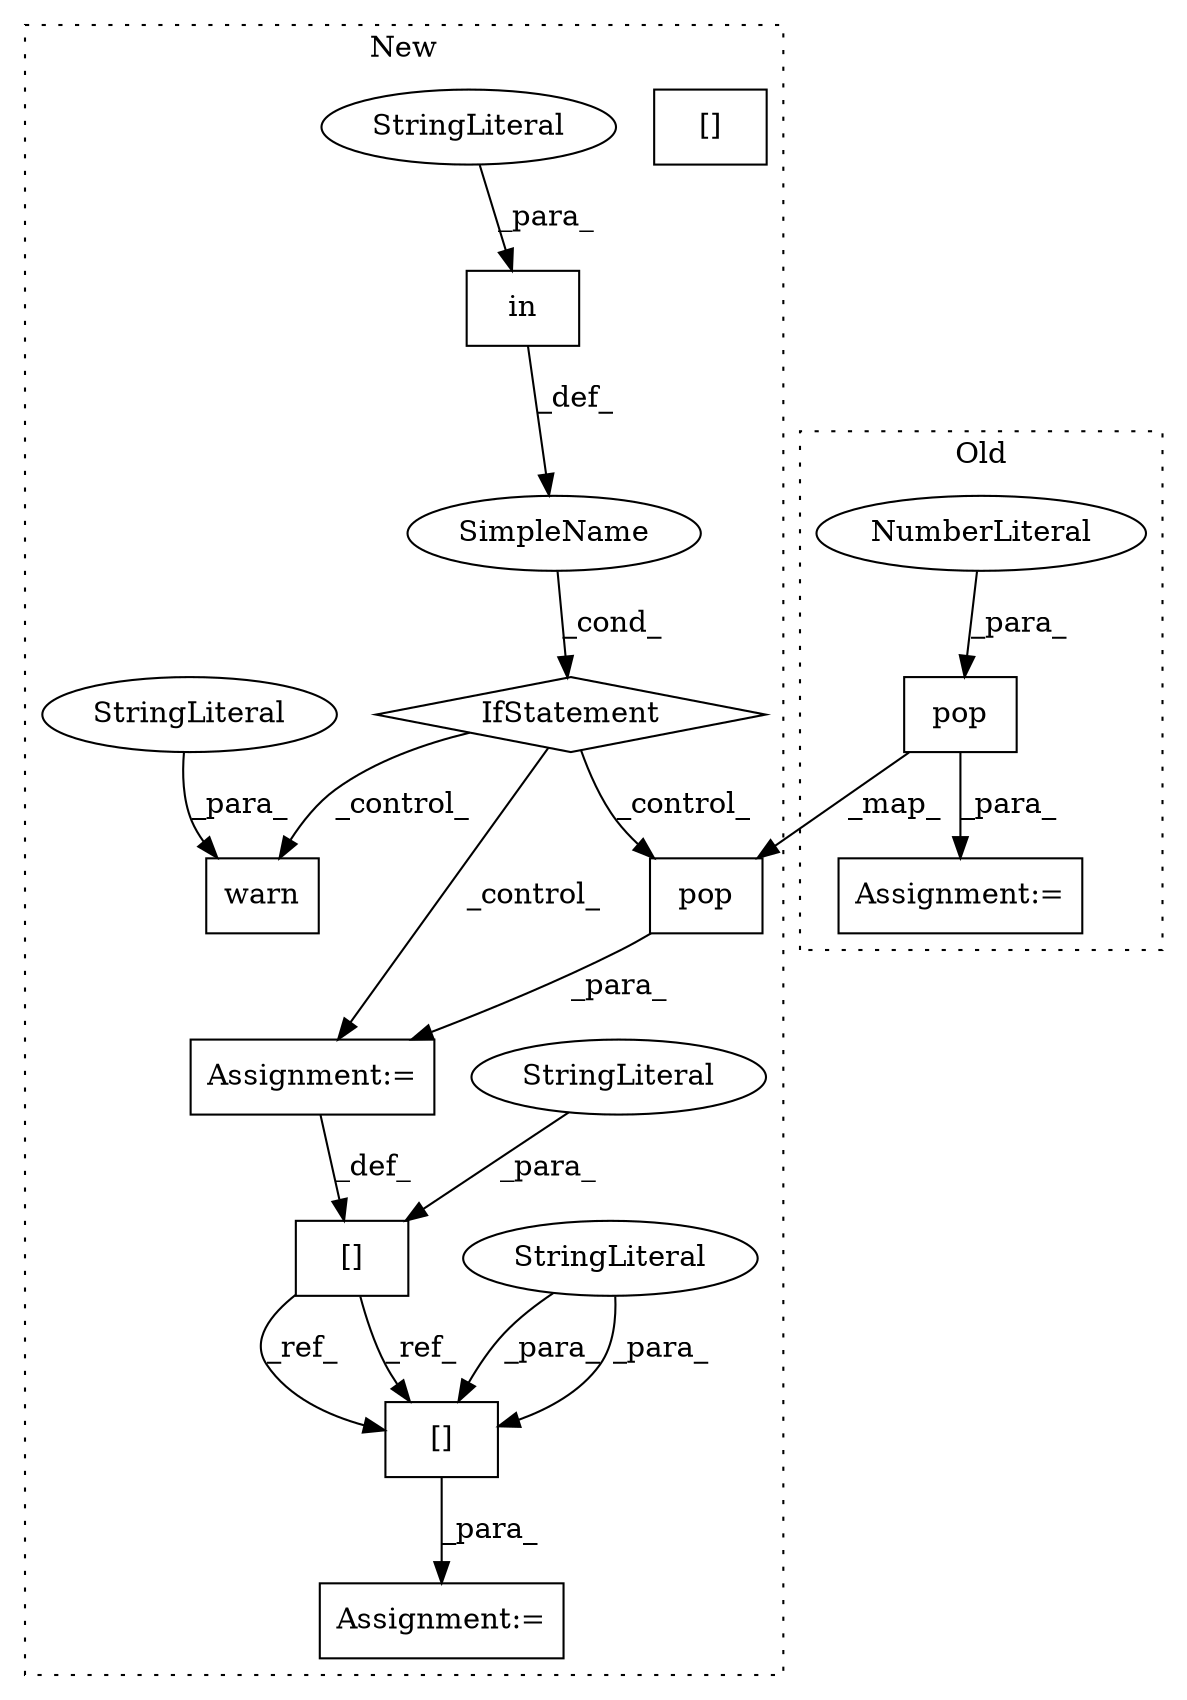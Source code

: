 digraph G {
subgraph cluster0 {
1 [label="pop" a="32" s="10503,10528" l="4,1" shape="box"];
5 [label="Assignment:=" a="7" s="10548" l="1" shape="box"];
8 [label="NumberLiteral" a="34" s="10526" l="2" shape="ellipse"];
label = "Old";
style="dotted";
}
subgraph cluster1 {
2 [label="pop" a="32" s="10643,10665" l="4,1" shape="box"];
3 [label="Assignment:=" a="7" s="10742" l="1" shape="box"];
4 [label="Assignment:=" a="7" s="10630" l="1" shape="box"];
6 [label="IfStatement" a="25" s="10465,10506" l="8,2" shape="diamond"];
7 [label="[]" a="2" s="10743,10770" l="12,1" shape="box"];
9 [label="in" a="105" s="10473" l="33" shape="box"];
10 [label="[]" a="2" s="10602,10629" l="12,1" shape="box"];
11 [label="SimpleName" a="42" s="" l="" shape="ellipse"];
12 [label="StringLiteral" a="45" s="10755" l="15" shape="ellipse"];
13 [label="StringLiteral" a="45" s="10614" l="15" shape="ellipse"];
14 [label="StringLiteral" a="45" s="10473" l="18" shape="ellipse"];
15 [label="warn" a="32" s="10516,10593" l="5,1" shape="box"];
16 [label="StringLiteral" a="45" s="10521" l="72" shape="ellipse"];
17 [label="[]" a="2" s="10743,10770" l="12,1" shape="box"];
label = "New";
style="dotted";
}
1 -> 5 [label="_para_"];
1 -> 2 [label="_map_"];
2 -> 4 [label="_para_"];
4 -> 10 [label="_def_"];
6 -> 4 [label="_control_"];
6 -> 15 [label="_control_"];
6 -> 2 [label="_control_"];
8 -> 1 [label="_para_"];
9 -> 11 [label="_def_"];
10 -> 17 [label="_ref_"];
10 -> 17 [label="_ref_"];
11 -> 6 [label="_cond_"];
12 -> 17 [label="_para_"];
12 -> 17 [label="_para_"];
13 -> 10 [label="_para_"];
14 -> 9 [label="_para_"];
16 -> 15 [label="_para_"];
17 -> 3 [label="_para_"];
}